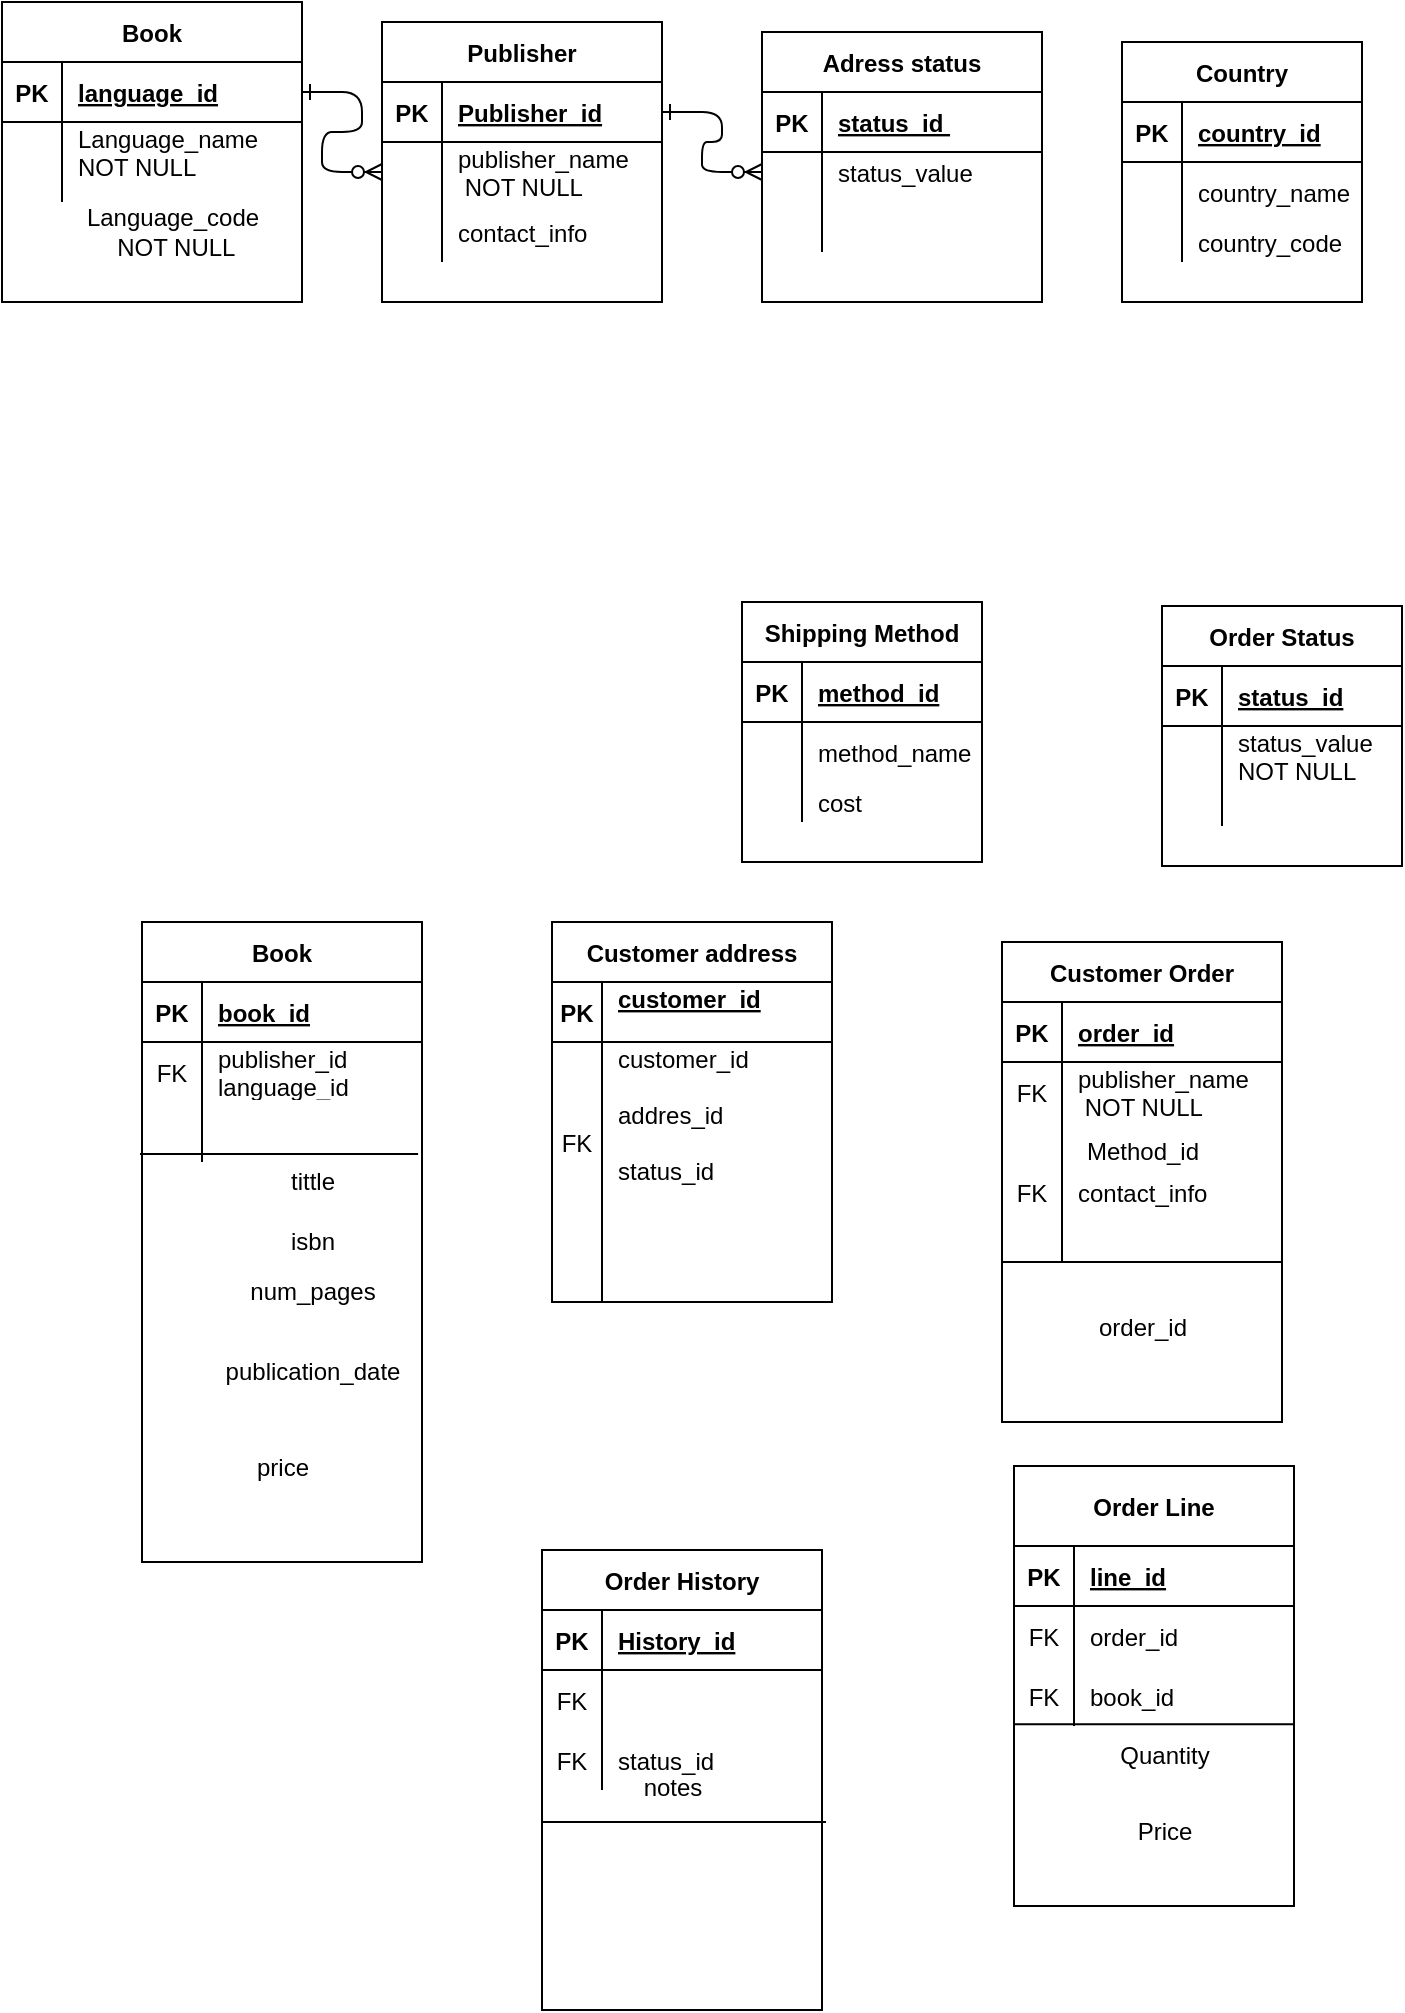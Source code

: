 <mxfile version="26.2.10">
  <diagram id="R2lEEEUBdFMjLlhIrx00" name="Page-1">
    <mxGraphModel dx="874" dy="507" grid="1" gridSize="10" guides="1" tooltips="1" connect="1" arrows="1" fold="1" page="1" pageScale="1" pageWidth="850" pageHeight="1100" math="0" shadow="0" extFonts="Permanent Marker^https://fonts.googleapis.com/css?family=Permanent+Marker">
      <root>
        <mxCell id="0" />
        <mxCell id="1" parent="0" />
        <mxCell id="C-vyLk0tnHw3VtMMgP7b-1" value="" style="edgeStyle=entityRelationEdgeStyle;endArrow=ERzeroToMany;startArrow=ERone;endFill=1;startFill=0;" parent="1" source="C-vyLk0tnHw3VtMMgP7b-24" target="C-vyLk0tnHw3VtMMgP7b-6" edge="1">
          <mxGeometry width="100" height="100" relative="1" as="geometry">
            <mxPoint x="340" y="720" as="sourcePoint" />
            <mxPoint x="440" y="620" as="targetPoint" />
          </mxGeometry>
        </mxCell>
        <mxCell id="C-vyLk0tnHw3VtMMgP7b-12" value="" style="edgeStyle=entityRelationEdgeStyle;endArrow=ERzeroToMany;startArrow=ERone;endFill=1;startFill=0;" parent="1" source="C-vyLk0tnHw3VtMMgP7b-3" target="C-vyLk0tnHw3VtMMgP7b-17" edge="1">
          <mxGeometry width="100" height="100" relative="1" as="geometry">
            <mxPoint x="400" y="180" as="sourcePoint" />
            <mxPoint x="460" y="205" as="targetPoint" />
          </mxGeometry>
        </mxCell>
        <mxCell id="C-vyLk0tnHw3VtMMgP7b-2" value="Publisher" style="shape=table;startSize=30;container=1;collapsible=1;childLayout=tableLayout;fixedRows=1;rowLines=0;fontStyle=1;align=center;resizeLast=1;" parent="1" vertex="1">
          <mxGeometry x="200" y="20" width="140" height="140" as="geometry" />
        </mxCell>
        <mxCell id="C-vyLk0tnHw3VtMMgP7b-3" value="" style="shape=partialRectangle;collapsible=0;dropTarget=0;pointerEvents=0;fillColor=none;points=[[0,0.5],[1,0.5]];portConstraint=eastwest;top=0;left=0;right=0;bottom=1;" parent="C-vyLk0tnHw3VtMMgP7b-2" vertex="1">
          <mxGeometry y="30" width="140" height="30" as="geometry" />
        </mxCell>
        <mxCell id="C-vyLk0tnHw3VtMMgP7b-4" value="PK" style="shape=partialRectangle;overflow=hidden;connectable=0;fillColor=none;top=0;left=0;bottom=0;right=0;fontStyle=1;" parent="C-vyLk0tnHw3VtMMgP7b-3" vertex="1">
          <mxGeometry width="30" height="30" as="geometry">
            <mxRectangle width="30" height="30" as="alternateBounds" />
          </mxGeometry>
        </mxCell>
        <mxCell id="C-vyLk0tnHw3VtMMgP7b-5" value="Publisher_id" style="shape=partialRectangle;overflow=hidden;connectable=0;fillColor=none;top=0;left=0;bottom=0;right=0;align=left;spacingLeft=6;fontStyle=5;" parent="C-vyLk0tnHw3VtMMgP7b-3" vertex="1">
          <mxGeometry x="30" width="110" height="30" as="geometry">
            <mxRectangle width="110" height="30" as="alternateBounds" />
          </mxGeometry>
        </mxCell>
        <mxCell id="C-vyLk0tnHw3VtMMgP7b-6" value="" style="shape=partialRectangle;collapsible=0;dropTarget=0;pointerEvents=0;fillColor=none;points=[[0,0.5],[1,0.5]];portConstraint=eastwest;top=0;left=0;right=0;bottom=0;" parent="C-vyLk0tnHw3VtMMgP7b-2" vertex="1">
          <mxGeometry y="60" width="140" height="30" as="geometry" />
        </mxCell>
        <mxCell id="C-vyLk0tnHw3VtMMgP7b-7" value="" style="shape=partialRectangle;overflow=hidden;connectable=0;fillColor=none;top=0;left=0;bottom=0;right=0;" parent="C-vyLk0tnHw3VtMMgP7b-6" vertex="1">
          <mxGeometry width="30" height="30" as="geometry">
            <mxRectangle width="30" height="30" as="alternateBounds" />
          </mxGeometry>
        </mxCell>
        <mxCell id="C-vyLk0tnHw3VtMMgP7b-8" value="publisher_name&#xa; NOT NULL" style="shape=partialRectangle;overflow=hidden;connectable=0;fillColor=none;top=0;left=0;bottom=0;right=0;align=left;spacingLeft=6;" parent="C-vyLk0tnHw3VtMMgP7b-6" vertex="1">
          <mxGeometry x="30" width="110" height="30" as="geometry">
            <mxRectangle width="110" height="30" as="alternateBounds" />
          </mxGeometry>
        </mxCell>
        <mxCell id="C-vyLk0tnHw3VtMMgP7b-9" value="" style="shape=partialRectangle;collapsible=0;dropTarget=0;pointerEvents=0;fillColor=none;points=[[0,0.5],[1,0.5]];portConstraint=eastwest;top=0;left=0;right=0;bottom=0;" parent="C-vyLk0tnHw3VtMMgP7b-2" vertex="1">
          <mxGeometry y="90" width="140" height="30" as="geometry" />
        </mxCell>
        <mxCell id="C-vyLk0tnHw3VtMMgP7b-10" value="" style="shape=partialRectangle;overflow=hidden;connectable=0;fillColor=none;top=0;left=0;bottom=0;right=0;" parent="C-vyLk0tnHw3VtMMgP7b-9" vertex="1">
          <mxGeometry width="30" height="30" as="geometry">
            <mxRectangle width="30" height="30" as="alternateBounds" />
          </mxGeometry>
        </mxCell>
        <mxCell id="C-vyLk0tnHw3VtMMgP7b-11" value="contact_info" style="shape=partialRectangle;overflow=hidden;connectable=0;fillColor=none;top=0;left=0;bottom=0;right=0;align=left;spacingLeft=6;" parent="C-vyLk0tnHw3VtMMgP7b-9" vertex="1">
          <mxGeometry x="30" width="110" height="30" as="geometry">
            <mxRectangle width="110" height="30" as="alternateBounds" />
          </mxGeometry>
        </mxCell>
        <mxCell id="C-vyLk0tnHw3VtMMgP7b-13" value="Adress status" style="shape=table;startSize=30;container=1;collapsible=1;childLayout=tableLayout;fixedRows=1;rowLines=0;fontStyle=1;align=center;resizeLast=1;" parent="1" vertex="1">
          <mxGeometry x="390" y="25" width="140" height="135" as="geometry" />
        </mxCell>
        <mxCell id="C-vyLk0tnHw3VtMMgP7b-14" value="" style="shape=partialRectangle;collapsible=0;dropTarget=0;pointerEvents=0;fillColor=none;points=[[0,0.5],[1,0.5]];portConstraint=eastwest;top=0;left=0;right=0;bottom=1;" parent="C-vyLk0tnHw3VtMMgP7b-13" vertex="1">
          <mxGeometry y="30" width="140" height="30" as="geometry" />
        </mxCell>
        <mxCell id="C-vyLk0tnHw3VtMMgP7b-15" value="PK" style="shape=partialRectangle;overflow=hidden;connectable=0;fillColor=none;top=0;left=0;bottom=0;right=0;fontStyle=1;" parent="C-vyLk0tnHw3VtMMgP7b-14" vertex="1">
          <mxGeometry width="30" height="30" as="geometry">
            <mxRectangle width="30" height="30" as="alternateBounds" />
          </mxGeometry>
        </mxCell>
        <mxCell id="C-vyLk0tnHw3VtMMgP7b-16" value="status_id " style="shape=partialRectangle;overflow=hidden;connectable=0;fillColor=none;top=0;left=0;bottom=0;right=0;align=left;spacingLeft=6;fontStyle=5;" parent="C-vyLk0tnHw3VtMMgP7b-14" vertex="1">
          <mxGeometry x="30" width="110" height="30" as="geometry">
            <mxRectangle width="110" height="30" as="alternateBounds" />
          </mxGeometry>
        </mxCell>
        <mxCell id="C-vyLk0tnHw3VtMMgP7b-17" value="" style="shape=partialRectangle;collapsible=0;dropTarget=0;pointerEvents=0;fillColor=none;points=[[0,0.5],[1,0.5]];portConstraint=eastwest;top=0;left=0;right=0;bottom=0;" parent="C-vyLk0tnHw3VtMMgP7b-13" vertex="1">
          <mxGeometry y="60" width="140" height="20" as="geometry" />
        </mxCell>
        <mxCell id="C-vyLk0tnHw3VtMMgP7b-18" value="" style="shape=partialRectangle;overflow=hidden;connectable=0;fillColor=none;top=0;left=0;bottom=0;right=0;" parent="C-vyLk0tnHw3VtMMgP7b-17" vertex="1">
          <mxGeometry width="30" height="20" as="geometry">
            <mxRectangle width="30" height="20" as="alternateBounds" />
          </mxGeometry>
        </mxCell>
        <mxCell id="C-vyLk0tnHw3VtMMgP7b-19" value="status_value" style="shape=partialRectangle;overflow=hidden;connectable=0;fillColor=none;top=0;left=0;bottom=0;right=0;align=left;spacingLeft=6;" parent="C-vyLk0tnHw3VtMMgP7b-17" vertex="1">
          <mxGeometry x="30" width="110" height="20" as="geometry">
            <mxRectangle width="110" height="20" as="alternateBounds" />
          </mxGeometry>
        </mxCell>
        <mxCell id="C-vyLk0tnHw3VtMMgP7b-20" value="" style="shape=partialRectangle;collapsible=0;dropTarget=0;pointerEvents=0;fillColor=none;points=[[0,0.5],[1,0.5]];portConstraint=eastwest;top=0;left=0;right=0;bottom=0;" parent="C-vyLk0tnHw3VtMMgP7b-13" vertex="1">
          <mxGeometry y="80" width="140" height="30" as="geometry" />
        </mxCell>
        <mxCell id="C-vyLk0tnHw3VtMMgP7b-21" value="" style="shape=partialRectangle;overflow=hidden;connectable=0;fillColor=none;top=0;left=0;bottom=0;right=0;" parent="C-vyLk0tnHw3VtMMgP7b-20" vertex="1">
          <mxGeometry width="30" height="30" as="geometry">
            <mxRectangle width="30" height="30" as="alternateBounds" />
          </mxGeometry>
        </mxCell>
        <mxCell id="C-vyLk0tnHw3VtMMgP7b-22" value="" style="shape=partialRectangle;overflow=hidden;connectable=0;fillColor=none;top=0;left=0;bottom=0;right=0;align=left;spacingLeft=6;" parent="C-vyLk0tnHw3VtMMgP7b-20" vertex="1">
          <mxGeometry x="30" width="110" height="30" as="geometry">
            <mxRectangle width="110" height="30" as="alternateBounds" />
          </mxGeometry>
        </mxCell>
        <mxCell id="UZFf_94aw9fgbtnMNv5X-19" style="edgeStyle=orthogonalEdgeStyle;rounded=0;orthogonalLoop=1;jettySize=auto;html=1;exitX=1;exitY=0.5;exitDx=0;exitDy=0;" parent="C-vyLk0tnHw3VtMMgP7b-13" source="C-vyLk0tnHw3VtMMgP7b-17" target="C-vyLk0tnHw3VtMMgP7b-17" edge="1">
          <mxGeometry relative="1" as="geometry" />
        </mxCell>
        <mxCell id="C-vyLk0tnHw3VtMMgP7b-23" value="Book" style="shape=table;startSize=30;container=1;collapsible=1;childLayout=tableLayout;fixedRows=1;rowLines=0;fontStyle=1;align=center;resizeLast=1;" parent="1" vertex="1">
          <mxGeometry x="10" y="10" width="150" height="150" as="geometry" />
        </mxCell>
        <mxCell id="C-vyLk0tnHw3VtMMgP7b-24" value="" style="shape=partialRectangle;collapsible=0;dropTarget=0;pointerEvents=0;fillColor=none;points=[[0,0.5],[1,0.5]];portConstraint=eastwest;top=0;left=0;right=0;bottom=1;" parent="C-vyLk0tnHw3VtMMgP7b-23" vertex="1">
          <mxGeometry y="30" width="150" height="30" as="geometry" />
        </mxCell>
        <mxCell id="C-vyLk0tnHw3VtMMgP7b-25" value="PK" style="shape=partialRectangle;overflow=hidden;connectable=0;fillColor=none;top=0;left=0;bottom=0;right=0;fontStyle=1;" parent="C-vyLk0tnHw3VtMMgP7b-24" vertex="1">
          <mxGeometry width="30" height="30" as="geometry">
            <mxRectangle width="30" height="30" as="alternateBounds" />
          </mxGeometry>
        </mxCell>
        <mxCell id="C-vyLk0tnHw3VtMMgP7b-26" value="language_id" style="shape=partialRectangle;overflow=hidden;connectable=0;fillColor=none;top=0;left=0;bottom=0;right=0;align=left;spacingLeft=6;fontStyle=5;" parent="C-vyLk0tnHw3VtMMgP7b-24" vertex="1">
          <mxGeometry x="30" width="120" height="30" as="geometry">
            <mxRectangle width="120" height="30" as="alternateBounds" />
          </mxGeometry>
        </mxCell>
        <mxCell id="C-vyLk0tnHw3VtMMgP7b-27" value="" style="shape=partialRectangle;collapsible=0;dropTarget=0;pointerEvents=0;fillColor=none;points=[[0,0.5],[1,0.5]];portConstraint=eastwest;top=0;left=0;right=0;bottom=0;" parent="C-vyLk0tnHw3VtMMgP7b-23" vertex="1">
          <mxGeometry y="60" width="150" height="40" as="geometry" />
        </mxCell>
        <mxCell id="C-vyLk0tnHw3VtMMgP7b-28" value="" style="shape=partialRectangle;overflow=hidden;connectable=0;fillColor=none;top=0;left=0;bottom=0;right=0;" parent="C-vyLk0tnHw3VtMMgP7b-27" vertex="1">
          <mxGeometry width="30" height="40" as="geometry">
            <mxRectangle width="30" height="40" as="alternateBounds" />
          </mxGeometry>
        </mxCell>
        <mxCell id="C-vyLk0tnHw3VtMMgP7b-29" value="Language_name &#xa;NOT NULL&#xa;" style="shape=partialRectangle;overflow=hidden;connectable=0;fillColor=none;top=0;left=0;bottom=0;right=0;align=left;spacingLeft=6;" parent="C-vyLk0tnHw3VtMMgP7b-27" vertex="1">
          <mxGeometry x="30" width="120" height="40" as="geometry">
            <mxRectangle width="120" height="40" as="alternateBounds" />
          </mxGeometry>
        </mxCell>
        <mxCell id="UZFf_94aw9fgbtnMNv5X-1" value="Language_code&lt;div&gt;&amp;nbsp;NOT NULL&lt;/div&gt;" style="text;html=1;align=center;verticalAlign=middle;resizable=0;points=[];autosize=1;strokeColor=none;fillColor=none;" parent="1" vertex="1">
          <mxGeometry x="40" y="105" width="110" height="40" as="geometry" />
        </mxCell>
        <mxCell id="UZFf_94aw9fgbtnMNv5X-3" value="Country" style="shape=table;startSize=30;container=1;collapsible=1;childLayout=tableLayout;fixedRows=1;rowLines=0;fontStyle=1;align=center;resizeLast=1;" parent="1" vertex="1">
          <mxGeometry x="570" y="30" width="120" height="130" as="geometry" />
        </mxCell>
        <mxCell id="UZFf_94aw9fgbtnMNv5X-4" value="" style="shape=partialRectangle;collapsible=0;dropTarget=0;pointerEvents=0;fillColor=none;points=[[0,0.5],[1,0.5]];portConstraint=eastwest;top=0;left=0;right=0;bottom=1;" parent="UZFf_94aw9fgbtnMNv5X-3" vertex="1">
          <mxGeometry y="30" width="120" height="30" as="geometry" />
        </mxCell>
        <mxCell id="UZFf_94aw9fgbtnMNv5X-5" value="PK" style="shape=partialRectangle;overflow=hidden;connectable=0;fillColor=none;top=0;left=0;bottom=0;right=0;fontStyle=1;" parent="UZFf_94aw9fgbtnMNv5X-4" vertex="1">
          <mxGeometry width="30" height="30" as="geometry">
            <mxRectangle width="30" height="30" as="alternateBounds" />
          </mxGeometry>
        </mxCell>
        <mxCell id="UZFf_94aw9fgbtnMNv5X-6" value="country_id" style="shape=partialRectangle;overflow=hidden;connectable=0;fillColor=none;top=0;left=0;bottom=0;right=0;align=left;spacingLeft=6;fontStyle=5;" parent="UZFf_94aw9fgbtnMNv5X-4" vertex="1">
          <mxGeometry x="30" width="90" height="30" as="geometry">
            <mxRectangle width="90" height="30" as="alternateBounds" />
          </mxGeometry>
        </mxCell>
        <mxCell id="UZFf_94aw9fgbtnMNv5X-7" value="" style="shape=partialRectangle;collapsible=0;dropTarget=0;pointerEvents=0;fillColor=none;points=[[0,0.5],[1,0.5]];portConstraint=eastwest;top=0;left=0;right=0;bottom=0;" parent="UZFf_94aw9fgbtnMNv5X-3" vertex="1">
          <mxGeometry y="60" width="120" height="30" as="geometry" />
        </mxCell>
        <mxCell id="UZFf_94aw9fgbtnMNv5X-8" value="" style="shape=partialRectangle;overflow=hidden;connectable=0;fillColor=none;top=0;left=0;bottom=0;right=0;" parent="UZFf_94aw9fgbtnMNv5X-7" vertex="1">
          <mxGeometry width="30" height="30" as="geometry">
            <mxRectangle width="30" height="30" as="alternateBounds" />
          </mxGeometry>
        </mxCell>
        <mxCell id="UZFf_94aw9fgbtnMNv5X-9" value="country_name" style="shape=partialRectangle;overflow=hidden;connectable=0;fillColor=none;top=0;left=0;bottom=0;right=0;align=left;spacingLeft=6;" parent="UZFf_94aw9fgbtnMNv5X-7" vertex="1">
          <mxGeometry x="30" width="90" height="30" as="geometry">
            <mxRectangle width="90" height="30" as="alternateBounds" />
          </mxGeometry>
        </mxCell>
        <mxCell id="UZFf_94aw9fgbtnMNv5X-10" value="" style="shape=partialRectangle;collapsible=0;dropTarget=0;pointerEvents=0;fillColor=none;points=[[0,0.5],[1,0.5]];portConstraint=eastwest;top=0;left=0;right=0;bottom=0;" parent="UZFf_94aw9fgbtnMNv5X-3" vertex="1">
          <mxGeometry y="90" width="120" height="20" as="geometry" />
        </mxCell>
        <mxCell id="UZFf_94aw9fgbtnMNv5X-11" value="" style="shape=partialRectangle;overflow=hidden;connectable=0;fillColor=none;top=0;left=0;bottom=0;right=0;" parent="UZFf_94aw9fgbtnMNv5X-10" vertex="1">
          <mxGeometry width="30" height="20" as="geometry">
            <mxRectangle width="30" height="20" as="alternateBounds" />
          </mxGeometry>
        </mxCell>
        <mxCell id="UZFf_94aw9fgbtnMNv5X-12" value="country_code" style="shape=partialRectangle;overflow=hidden;connectable=0;fillColor=none;top=0;left=0;bottom=0;right=0;align=left;spacingLeft=6;" parent="UZFf_94aw9fgbtnMNv5X-10" vertex="1">
          <mxGeometry x="30" width="90" height="20" as="geometry">
            <mxRectangle width="90" height="20" as="alternateBounds" />
          </mxGeometry>
        </mxCell>
        <mxCell id="UZFf_94aw9fgbtnMNv5X-22" value="Order Status" style="shape=table;startSize=30;container=1;collapsible=1;childLayout=tableLayout;fixedRows=1;rowLines=0;fontStyle=1;align=center;resizeLast=1;" parent="1" vertex="1">
          <mxGeometry x="590" y="312" width="120" height="130" as="geometry" />
        </mxCell>
        <mxCell id="UZFf_94aw9fgbtnMNv5X-23" value="" style="shape=partialRectangle;collapsible=0;dropTarget=0;pointerEvents=0;fillColor=none;points=[[0,0.5],[1,0.5]];portConstraint=eastwest;top=0;left=0;right=0;bottom=1;" parent="UZFf_94aw9fgbtnMNv5X-22" vertex="1">
          <mxGeometry y="30" width="120" height="30" as="geometry" />
        </mxCell>
        <mxCell id="UZFf_94aw9fgbtnMNv5X-24" value="PK" style="shape=partialRectangle;overflow=hidden;connectable=0;fillColor=none;top=0;left=0;bottom=0;right=0;fontStyle=1;" parent="UZFf_94aw9fgbtnMNv5X-23" vertex="1">
          <mxGeometry width="30" height="30" as="geometry">
            <mxRectangle width="30" height="30" as="alternateBounds" />
          </mxGeometry>
        </mxCell>
        <mxCell id="UZFf_94aw9fgbtnMNv5X-25" value="status_id" style="shape=partialRectangle;overflow=hidden;connectable=0;fillColor=none;top=0;left=0;bottom=0;right=0;align=left;spacingLeft=6;fontStyle=5;" parent="UZFf_94aw9fgbtnMNv5X-23" vertex="1">
          <mxGeometry x="30" width="90" height="30" as="geometry">
            <mxRectangle width="90" height="30" as="alternateBounds" />
          </mxGeometry>
        </mxCell>
        <mxCell id="UZFf_94aw9fgbtnMNv5X-26" value="" style="shape=partialRectangle;collapsible=0;dropTarget=0;pointerEvents=0;fillColor=none;points=[[0,0.5],[1,0.5]];portConstraint=eastwest;top=0;left=0;right=0;bottom=0;" parent="UZFf_94aw9fgbtnMNv5X-22" vertex="1">
          <mxGeometry y="60" width="120" height="30" as="geometry" />
        </mxCell>
        <mxCell id="UZFf_94aw9fgbtnMNv5X-27" value="" style="shape=partialRectangle;overflow=hidden;connectable=0;fillColor=none;top=0;left=0;bottom=0;right=0;" parent="UZFf_94aw9fgbtnMNv5X-26" vertex="1">
          <mxGeometry width="30" height="30" as="geometry">
            <mxRectangle width="30" height="30" as="alternateBounds" />
          </mxGeometry>
        </mxCell>
        <mxCell id="UZFf_94aw9fgbtnMNv5X-28" value="status_value&#xa;NOT NULL" style="shape=partialRectangle;overflow=hidden;connectable=0;fillColor=none;top=0;left=0;bottom=0;right=0;align=left;spacingLeft=6;" parent="UZFf_94aw9fgbtnMNv5X-26" vertex="1">
          <mxGeometry x="30" width="90" height="30" as="geometry">
            <mxRectangle width="90" height="30" as="alternateBounds" />
          </mxGeometry>
        </mxCell>
        <mxCell id="UZFf_94aw9fgbtnMNv5X-29" value="" style="shape=partialRectangle;collapsible=0;dropTarget=0;pointerEvents=0;fillColor=none;points=[[0,0.5],[1,0.5]];portConstraint=eastwest;top=0;left=0;right=0;bottom=0;" parent="UZFf_94aw9fgbtnMNv5X-22" vertex="1">
          <mxGeometry y="90" width="120" height="20" as="geometry" />
        </mxCell>
        <mxCell id="UZFf_94aw9fgbtnMNv5X-30" value="" style="shape=partialRectangle;overflow=hidden;connectable=0;fillColor=none;top=0;left=0;bottom=0;right=0;" parent="UZFf_94aw9fgbtnMNv5X-29" vertex="1">
          <mxGeometry width="30" height="20" as="geometry">
            <mxRectangle width="30" height="20" as="alternateBounds" />
          </mxGeometry>
        </mxCell>
        <mxCell id="UZFf_94aw9fgbtnMNv5X-31" value="" style="shape=partialRectangle;overflow=hidden;connectable=0;fillColor=none;top=0;left=0;bottom=0;right=0;align=left;spacingLeft=6;" parent="UZFf_94aw9fgbtnMNv5X-29" vertex="1">
          <mxGeometry x="30" width="90" height="20" as="geometry">
            <mxRectangle width="90" height="20" as="alternateBounds" />
          </mxGeometry>
        </mxCell>
        <mxCell id="UZFf_94aw9fgbtnMNv5X-32" value="Shipping Method" style="shape=table;startSize=30;container=1;collapsible=1;childLayout=tableLayout;fixedRows=1;rowLines=0;fontStyle=1;align=center;resizeLast=1;" parent="1" vertex="1">
          <mxGeometry x="380" y="310" width="120" height="130" as="geometry" />
        </mxCell>
        <mxCell id="UZFf_94aw9fgbtnMNv5X-33" value="" style="shape=partialRectangle;collapsible=0;dropTarget=0;pointerEvents=0;fillColor=none;points=[[0,0.5],[1,0.5]];portConstraint=eastwest;top=0;left=0;right=0;bottom=1;" parent="UZFf_94aw9fgbtnMNv5X-32" vertex="1">
          <mxGeometry y="30" width="120" height="30" as="geometry" />
        </mxCell>
        <mxCell id="UZFf_94aw9fgbtnMNv5X-34" value="PK" style="shape=partialRectangle;overflow=hidden;connectable=0;fillColor=none;top=0;left=0;bottom=0;right=0;fontStyle=1;" parent="UZFf_94aw9fgbtnMNv5X-33" vertex="1">
          <mxGeometry width="30" height="30" as="geometry">
            <mxRectangle width="30" height="30" as="alternateBounds" />
          </mxGeometry>
        </mxCell>
        <mxCell id="UZFf_94aw9fgbtnMNv5X-35" value="method_id" style="shape=partialRectangle;overflow=hidden;connectable=0;fillColor=none;top=0;left=0;bottom=0;right=0;align=left;spacingLeft=6;fontStyle=5;" parent="UZFf_94aw9fgbtnMNv5X-33" vertex="1">
          <mxGeometry x="30" width="90" height="30" as="geometry">
            <mxRectangle width="90" height="30" as="alternateBounds" />
          </mxGeometry>
        </mxCell>
        <mxCell id="UZFf_94aw9fgbtnMNv5X-36" value="" style="shape=partialRectangle;collapsible=0;dropTarget=0;pointerEvents=0;fillColor=none;points=[[0,0.5],[1,0.5]];portConstraint=eastwest;top=0;left=0;right=0;bottom=0;" parent="UZFf_94aw9fgbtnMNv5X-32" vertex="1">
          <mxGeometry y="60" width="120" height="30" as="geometry" />
        </mxCell>
        <mxCell id="UZFf_94aw9fgbtnMNv5X-37" value="" style="shape=partialRectangle;overflow=hidden;connectable=0;fillColor=none;top=0;left=0;bottom=0;right=0;" parent="UZFf_94aw9fgbtnMNv5X-36" vertex="1">
          <mxGeometry width="30" height="30" as="geometry">
            <mxRectangle width="30" height="30" as="alternateBounds" />
          </mxGeometry>
        </mxCell>
        <mxCell id="UZFf_94aw9fgbtnMNv5X-38" value="method_name" style="shape=partialRectangle;overflow=hidden;connectable=0;fillColor=none;top=0;left=0;bottom=0;right=0;align=left;spacingLeft=6;" parent="UZFf_94aw9fgbtnMNv5X-36" vertex="1">
          <mxGeometry x="30" width="90" height="30" as="geometry">
            <mxRectangle width="90" height="30" as="alternateBounds" />
          </mxGeometry>
        </mxCell>
        <mxCell id="UZFf_94aw9fgbtnMNv5X-39" value="" style="shape=partialRectangle;collapsible=0;dropTarget=0;pointerEvents=0;fillColor=none;points=[[0,0.5],[1,0.5]];portConstraint=eastwest;top=0;left=0;right=0;bottom=0;" parent="UZFf_94aw9fgbtnMNv5X-32" vertex="1">
          <mxGeometry y="90" width="120" height="20" as="geometry" />
        </mxCell>
        <mxCell id="UZFf_94aw9fgbtnMNv5X-40" value="" style="shape=partialRectangle;overflow=hidden;connectable=0;fillColor=none;top=0;left=0;bottom=0;right=0;" parent="UZFf_94aw9fgbtnMNv5X-39" vertex="1">
          <mxGeometry width="30" height="20" as="geometry">
            <mxRectangle width="30" height="20" as="alternateBounds" />
          </mxGeometry>
        </mxCell>
        <mxCell id="UZFf_94aw9fgbtnMNv5X-41" value="cost" style="shape=partialRectangle;overflow=hidden;connectable=0;fillColor=none;top=0;left=0;bottom=0;right=0;align=left;spacingLeft=6;" parent="UZFf_94aw9fgbtnMNv5X-39" vertex="1">
          <mxGeometry x="30" width="90" height="20" as="geometry">
            <mxRectangle width="90" height="20" as="alternateBounds" />
          </mxGeometry>
        </mxCell>
        <mxCell id="UZFf_94aw9fgbtnMNv5X-60" value="Customer address" style="shape=table;startSize=30;container=1;collapsible=1;childLayout=tableLayout;fixedRows=1;rowLines=0;fontStyle=1;align=center;resizeLast=1;" parent="1" vertex="1">
          <mxGeometry x="285" y="470" width="140" height="190" as="geometry" />
        </mxCell>
        <mxCell id="UZFf_94aw9fgbtnMNv5X-61" value="" style="shape=partialRectangle;collapsible=0;dropTarget=0;pointerEvents=0;fillColor=none;points=[[0,0.5],[1,0.5]];portConstraint=eastwest;top=0;left=0;right=0;bottom=1;" parent="UZFf_94aw9fgbtnMNv5X-60" vertex="1">
          <mxGeometry y="30" width="140" height="30" as="geometry" />
        </mxCell>
        <mxCell id="UZFf_94aw9fgbtnMNv5X-62" value="PK" style="shape=partialRectangle;overflow=hidden;connectable=0;fillColor=none;top=0;left=0;bottom=0;right=0;fontStyle=1;" parent="UZFf_94aw9fgbtnMNv5X-61" vertex="1">
          <mxGeometry width="25" height="30" as="geometry">
            <mxRectangle width="25" height="30" as="alternateBounds" />
          </mxGeometry>
        </mxCell>
        <mxCell id="UZFf_94aw9fgbtnMNv5X-63" value="customer_id&#xa;" style="shape=partialRectangle;overflow=hidden;connectable=0;fillColor=none;top=0;left=0;bottom=0;right=0;align=left;spacingLeft=6;fontStyle=5;" parent="UZFf_94aw9fgbtnMNv5X-61" vertex="1">
          <mxGeometry x="25" width="115" height="30" as="geometry">
            <mxRectangle width="115" height="30" as="alternateBounds" />
          </mxGeometry>
        </mxCell>
        <mxCell id="UZFf_94aw9fgbtnMNv5X-64" value="" style="shape=partialRectangle;collapsible=0;dropTarget=0;pointerEvents=0;fillColor=none;points=[[0,0.5],[1,0.5]];portConstraint=eastwest;top=0;left=0;right=0;bottom=0;" parent="UZFf_94aw9fgbtnMNv5X-60" vertex="1">
          <mxGeometry y="60" width="140" height="100" as="geometry" />
        </mxCell>
        <mxCell id="UZFf_94aw9fgbtnMNv5X-65" value="FK" style="shape=partialRectangle;overflow=hidden;connectable=0;fillColor=none;top=0;left=0;bottom=0;right=0;" parent="UZFf_94aw9fgbtnMNv5X-64" vertex="1">
          <mxGeometry width="25" height="100" as="geometry">
            <mxRectangle width="25" height="100" as="alternateBounds" />
          </mxGeometry>
        </mxCell>
        <mxCell id="UZFf_94aw9fgbtnMNv5X-66" value="customer_id&#xa;&#xa;addres_id&#xa;&#xa;status_id&#xa;&#xa;" style="shape=partialRectangle;overflow=hidden;connectable=0;fillColor=none;top=0;left=0;bottom=0;right=0;align=left;spacingLeft=6;" parent="UZFf_94aw9fgbtnMNv5X-64" vertex="1">
          <mxGeometry x="25" width="115" height="100" as="geometry">
            <mxRectangle width="115" height="100" as="alternateBounds" />
          </mxGeometry>
        </mxCell>
        <mxCell id="UZFf_94aw9fgbtnMNv5X-67" value="" style="shape=partialRectangle;collapsible=0;dropTarget=0;pointerEvents=0;fillColor=none;points=[[0,0.5],[1,0.5]];portConstraint=eastwest;top=0;left=0;right=0;bottom=0;" parent="UZFf_94aw9fgbtnMNv5X-60" vertex="1">
          <mxGeometry y="160" width="140" height="30" as="geometry" />
        </mxCell>
        <mxCell id="UZFf_94aw9fgbtnMNv5X-68" value="" style="shape=partialRectangle;overflow=hidden;connectable=0;fillColor=none;top=0;left=0;bottom=0;right=0;" parent="UZFf_94aw9fgbtnMNv5X-67" vertex="1">
          <mxGeometry width="25" height="30" as="geometry">
            <mxRectangle width="25" height="30" as="alternateBounds" />
          </mxGeometry>
        </mxCell>
        <mxCell id="UZFf_94aw9fgbtnMNv5X-69" value="" style="shape=partialRectangle;overflow=hidden;connectable=0;fillColor=none;top=0;left=0;bottom=0;right=0;align=left;spacingLeft=6;" parent="UZFf_94aw9fgbtnMNv5X-67" vertex="1">
          <mxGeometry x="25" width="115" height="30" as="geometry">
            <mxRectangle width="115" height="30" as="alternateBounds" />
          </mxGeometry>
        </mxCell>
        <mxCell id="JAz1A-tE0rexRqTG1sj_-6" value="" style="endArrow=none;html=1;rounded=0;exitX=0;exitY=1;exitDx=0;exitDy=0;exitPerimeter=0;" edge="1" parent="UZFf_94aw9fgbtnMNv5X-60" source="UZFf_94aw9fgbtnMNv5X-67">
          <mxGeometry width="50" height="50" relative="1" as="geometry">
            <mxPoint x="90" y="200" as="sourcePoint" />
            <mxPoint x="135" y="190" as="targetPoint" />
          </mxGeometry>
        </mxCell>
        <mxCell id="UZFf_94aw9fgbtnMNv5X-70" value="Customer Order" style="shape=table;startSize=30;container=1;collapsible=1;childLayout=tableLayout;fixedRows=1;rowLines=0;fontStyle=1;align=center;resizeLast=1;" parent="1" vertex="1">
          <mxGeometry x="510" y="480" width="140" height="240" as="geometry" />
        </mxCell>
        <mxCell id="UZFf_94aw9fgbtnMNv5X-71" value="" style="shape=partialRectangle;collapsible=0;dropTarget=0;pointerEvents=0;fillColor=none;points=[[0,0.5],[1,0.5]];portConstraint=eastwest;top=0;left=0;right=0;bottom=1;" parent="UZFf_94aw9fgbtnMNv5X-70" vertex="1">
          <mxGeometry y="30" width="140" height="30" as="geometry" />
        </mxCell>
        <mxCell id="UZFf_94aw9fgbtnMNv5X-72" value="PK" style="shape=partialRectangle;overflow=hidden;connectable=0;fillColor=none;top=0;left=0;bottom=0;right=0;fontStyle=1;" parent="UZFf_94aw9fgbtnMNv5X-71" vertex="1">
          <mxGeometry width="30" height="30" as="geometry">
            <mxRectangle width="30" height="30" as="alternateBounds" />
          </mxGeometry>
        </mxCell>
        <mxCell id="UZFf_94aw9fgbtnMNv5X-73" value="order_id" style="shape=partialRectangle;overflow=hidden;connectable=0;fillColor=none;top=0;left=0;bottom=0;right=0;align=left;spacingLeft=6;fontStyle=5;" parent="UZFf_94aw9fgbtnMNv5X-71" vertex="1">
          <mxGeometry x="30" width="110" height="30" as="geometry">
            <mxRectangle width="110" height="30" as="alternateBounds" />
          </mxGeometry>
        </mxCell>
        <mxCell id="UZFf_94aw9fgbtnMNv5X-74" value="" style="shape=partialRectangle;collapsible=0;dropTarget=0;pointerEvents=0;fillColor=none;points=[[0,0.5],[1,0.5]];portConstraint=eastwest;top=0;left=0;right=0;bottom=0;" parent="UZFf_94aw9fgbtnMNv5X-70" vertex="1">
          <mxGeometry y="60" width="140" height="30" as="geometry" />
        </mxCell>
        <mxCell id="UZFf_94aw9fgbtnMNv5X-75" value="FK" style="shape=partialRectangle;overflow=hidden;connectable=0;fillColor=none;top=0;left=0;bottom=0;right=0;" parent="UZFf_94aw9fgbtnMNv5X-74" vertex="1">
          <mxGeometry width="30" height="30" as="geometry">
            <mxRectangle width="30" height="30" as="alternateBounds" />
          </mxGeometry>
        </mxCell>
        <mxCell id="UZFf_94aw9fgbtnMNv5X-76" value="publisher_name&#xa; NOT NULL" style="shape=partialRectangle;overflow=hidden;connectable=0;fillColor=none;top=0;left=0;bottom=0;right=0;align=left;spacingLeft=6;" parent="UZFf_94aw9fgbtnMNv5X-74" vertex="1">
          <mxGeometry x="30" width="110" height="30" as="geometry">
            <mxRectangle width="110" height="30" as="alternateBounds" />
          </mxGeometry>
        </mxCell>
        <mxCell id="UZFf_94aw9fgbtnMNv5X-77" value="" style="shape=partialRectangle;collapsible=0;dropTarget=0;pointerEvents=0;fillColor=none;points=[[0,0.5],[1,0.5]];portConstraint=eastwest;top=0;left=0;right=0;bottom=0;" parent="UZFf_94aw9fgbtnMNv5X-70" vertex="1">
          <mxGeometry y="90" width="140" height="70" as="geometry" />
        </mxCell>
        <mxCell id="UZFf_94aw9fgbtnMNv5X-78" value="FK" style="shape=partialRectangle;overflow=hidden;connectable=0;fillColor=none;top=0;left=0;bottom=0;right=0;" parent="UZFf_94aw9fgbtnMNv5X-77" vertex="1">
          <mxGeometry width="30" height="70" as="geometry">
            <mxRectangle width="30" height="70" as="alternateBounds" />
          </mxGeometry>
        </mxCell>
        <mxCell id="UZFf_94aw9fgbtnMNv5X-79" value="contact_info" style="shape=partialRectangle;overflow=hidden;connectable=0;fillColor=none;top=0;left=0;bottom=0;right=0;align=left;spacingLeft=6;" parent="UZFf_94aw9fgbtnMNv5X-77" vertex="1">
          <mxGeometry x="30" width="110" height="70" as="geometry">
            <mxRectangle width="110" height="70" as="alternateBounds" />
          </mxGeometry>
        </mxCell>
        <mxCell id="UZFf_94aw9fgbtnMNv5X-90" value="Order History" style="shape=table;startSize=30;container=1;collapsible=1;childLayout=tableLayout;fixedRows=1;rowLines=0;fontStyle=1;align=center;resizeLast=1;" parent="1" vertex="1">
          <mxGeometry x="280" y="784" width="140" height="230" as="geometry" />
        </mxCell>
        <mxCell id="UZFf_94aw9fgbtnMNv5X-91" value="" style="shape=partialRectangle;collapsible=0;dropTarget=0;pointerEvents=0;fillColor=none;points=[[0,0.5],[1,0.5]];portConstraint=eastwest;top=0;left=0;right=0;bottom=1;" parent="UZFf_94aw9fgbtnMNv5X-90" vertex="1">
          <mxGeometry y="30" width="140" height="30" as="geometry" />
        </mxCell>
        <mxCell id="UZFf_94aw9fgbtnMNv5X-92" value="PK" style="shape=partialRectangle;overflow=hidden;connectable=0;fillColor=none;top=0;left=0;bottom=0;right=0;fontStyle=1;" parent="UZFf_94aw9fgbtnMNv5X-91" vertex="1">
          <mxGeometry width="30" height="30" as="geometry">
            <mxRectangle width="30" height="30" as="alternateBounds" />
          </mxGeometry>
        </mxCell>
        <mxCell id="UZFf_94aw9fgbtnMNv5X-93" value="History_id" style="shape=partialRectangle;overflow=hidden;connectable=0;fillColor=none;top=0;left=0;bottom=0;right=0;align=left;spacingLeft=6;fontStyle=5;" parent="UZFf_94aw9fgbtnMNv5X-91" vertex="1">
          <mxGeometry x="30" width="110" height="30" as="geometry">
            <mxRectangle width="110" height="30" as="alternateBounds" />
          </mxGeometry>
        </mxCell>
        <mxCell id="UZFf_94aw9fgbtnMNv5X-94" value="" style="shape=partialRectangle;collapsible=0;dropTarget=0;pointerEvents=0;fillColor=none;points=[[0,0.5],[1,0.5]];portConstraint=eastwest;top=0;left=0;right=0;bottom=0;" parent="UZFf_94aw9fgbtnMNv5X-90" vertex="1">
          <mxGeometry y="60" width="140" height="30" as="geometry" />
        </mxCell>
        <mxCell id="UZFf_94aw9fgbtnMNv5X-95" value="FK" style="shape=partialRectangle;overflow=hidden;connectable=0;fillColor=none;top=0;left=0;bottom=0;right=0;" parent="UZFf_94aw9fgbtnMNv5X-94" vertex="1">
          <mxGeometry width="30" height="30" as="geometry">
            <mxRectangle width="30" height="30" as="alternateBounds" />
          </mxGeometry>
        </mxCell>
        <mxCell id="UZFf_94aw9fgbtnMNv5X-96" value="" style="shape=partialRectangle;overflow=hidden;connectable=0;fillColor=none;top=0;left=0;bottom=0;right=0;align=left;spacingLeft=6;" parent="UZFf_94aw9fgbtnMNv5X-94" vertex="1">
          <mxGeometry x="30" width="110" height="30" as="geometry">
            <mxRectangle width="110" height="30" as="alternateBounds" />
          </mxGeometry>
        </mxCell>
        <mxCell id="UZFf_94aw9fgbtnMNv5X-97" value="" style="shape=partialRectangle;collapsible=0;dropTarget=0;pointerEvents=0;fillColor=none;points=[[0,0.5],[1,0.5]];portConstraint=eastwest;top=0;left=0;right=0;bottom=0;" parent="UZFf_94aw9fgbtnMNv5X-90" vertex="1">
          <mxGeometry y="90" width="140" height="30" as="geometry" />
        </mxCell>
        <mxCell id="UZFf_94aw9fgbtnMNv5X-98" value="FK" style="shape=partialRectangle;overflow=hidden;connectable=0;fillColor=none;top=0;left=0;bottom=0;right=0;" parent="UZFf_94aw9fgbtnMNv5X-97" vertex="1">
          <mxGeometry width="30" height="30" as="geometry">
            <mxRectangle width="30" height="30" as="alternateBounds" />
          </mxGeometry>
        </mxCell>
        <mxCell id="UZFf_94aw9fgbtnMNv5X-99" value="status_id" style="shape=partialRectangle;overflow=hidden;connectable=0;fillColor=none;top=0;left=0;bottom=0;right=0;align=left;spacingLeft=6;" parent="UZFf_94aw9fgbtnMNv5X-97" vertex="1">
          <mxGeometry x="30" width="110" height="30" as="geometry">
            <mxRectangle width="110" height="30" as="alternateBounds" />
          </mxGeometry>
        </mxCell>
        <mxCell id="UZFf_94aw9fgbtnMNv5X-104" value="" style="endArrow=none;html=1;rounded=0;" parent="UZFf_94aw9fgbtnMNv5X-90" edge="1">
          <mxGeometry width="50" height="50" relative="1" as="geometry">
            <mxPoint x="142" y="136" as="sourcePoint" />
            <mxPoint y="136" as="targetPoint" />
          </mxGeometry>
        </mxCell>
        <mxCell id="UZFf_94aw9fgbtnMNv5X-106" value="notes" style="text;html=1;align=center;verticalAlign=middle;resizable=0;points=[];autosize=1;strokeColor=none;fillColor=none;" parent="1" vertex="1">
          <mxGeometry x="320" y="888" width="50" height="30" as="geometry" />
        </mxCell>
        <mxCell id="UZFf_94aw9fgbtnMNv5X-107" value="Book" style="shape=table;startSize=30;container=1;collapsible=1;childLayout=tableLayout;fixedRows=1;rowLines=0;fontStyle=1;align=center;resizeLast=1;" parent="1" vertex="1">
          <mxGeometry x="80" y="470" width="140" height="320" as="geometry" />
        </mxCell>
        <mxCell id="UZFf_94aw9fgbtnMNv5X-108" value="" style="shape=partialRectangle;collapsible=0;dropTarget=0;pointerEvents=0;fillColor=none;points=[[0,0.5],[1,0.5]];portConstraint=eastwest;top=0;left=0;right=0;bottom=1;" parent="UZFf_94aw9fgbtnMNv5X-107" vertex="1">
          <mxGeometry y="30" width="140" height="30" as="geometry" />
        </mxCell>
        <mxCell id="UZFf_94aw9fgbtnMNv5X-109" value="PK" style="shape=partialRectangle;overflow=hidden;connectable=0;fillColor=none;top=0;left=0;bottom=0;right=0;fontStyle=1;" parent="UZFf_94aw9fgbtnMNv5X-108" vertex="1">
          <mxGeometry width="30" height="30" as="geometry">
            <mxRectangle width="30" height="30" as="alternateBounds" />
          </mxGeometry>
        </mxCell>
        <mxCell id="UZFf_94aw9fgbtnMNv5X-110" value="book_id" style="shape=partialRectangle;overflow=hidden;connectable=0;fillColor=none;top=0;left=0;bottom=0;right=0;align=left;spacingLeft=6;fontStyle=5;" parent="UZFf_94aw9fgbtnMNv5X-108" vertex="1">
          <mxGeometry x="30" width="110" height="30" as="geometry">
            <mxRectangle width="110" height="30" as="alternateBounds" />
          </mxGeometry>
        </mxCell>
        <mxCell id="UZFf_94aw9fgbtnMNv5X-111" value="" style="shape=partialRectangle;collapsible=0;dropTarget=0;pointerEvents=0;fillColor=none;points=[[0,0.5],[1,0.5]];portConstraint=eastwest;top=0;left=0;right=0;bottom=0;" parent="UZFf_94aw9fgbtnMNv5X-107" vertex="1">
          <mxGeometry y="60" width="140" height="30" as="geometry" />
        </mxCell>
        <mxCell id="UZFf_94aw9fgbtnMNv5X-112" value="FK" style="shape=partialRectangle;overflow=hidden;connectable=0;fillColor=none;top=0;left=0;bottom=0;right=0;" parent="UZFf_94aw9fgbtnMNv5X-111" vertex="1">
          <mxGeometry width="30" height="30" as="geometry">
            <mxRectangle width="30" height="30" as="alternateBounds" />
          </mxGeometry>
        </mxCell>
        <mxCell id="UZFf_94aw9fgbtnMNv5X-113" value="publisher_id&#xa;language_id" style="shape=partialRectangle;overflow=hidden;connectable=0;fillColor=none;top=0;left=0;bottom=0;right=0;align=left;spacingLeft=6;" parent="UZFf_94aw9fgbtnMNv5X-111" vertex="1">
          <mxGeometry x="30" width="110" height="30" as="geometry">
            <mxRectangle width="110" height="30" as="alternateBounds" />
          </mxGeometry>
        </mxCell>
        <mxCell id="UZFf_94aw9fgbtnMNv5X-114" value="" style="shape=partialRectangle;collapsible=0;dropTarget=0;pointerEvents=0;fillColor=none;points=[[0,0.5],[1,0.5]];portConstraint=eastwest;top=0;left=0;right=0;bottom=0;" parent="UZFf_94aw9fgbtnMNv5X-107" vertex="1">
          <mxGeometry y="90" width="140" height="30" as="geometry" />
        </mxCell>
        <mxCell id="UZFf_94aw9fgbtnMNv5X-115" value="" style="shape=partialRectangle;overflow=hidden;connectable=0;fillColor=none;top=0;left=0;bottom=0;right=0;" parent="UZFf_94aw9fgbtnMNv5X-114" vertex="1">
          <mxGeometry width="30" height="30" as="geometry">
            <mxRectangle width="30" height="30" as="alternateBounds" />
          </mxGeometry>
        </mxCell>
        <mxCell id="UZFf_94aw9fgbtnMNv5X-116" value="" style="shape=partialRectangle;overflow=hidden;connectable=0;fillColor=none;top=0;left=0;bottom=0;right=0;align=left;spacingLeft=6;" parent="UZFf_94aw9fgbtnMNv5X-114" vertex="1">
          <mxGeometry x="30" width="110" height="30" as="geometry">
            <mxRectangle width="110" height="30" as="alternateBounds" />
          </mxGeometry>
        </mxCell>
        <mxCell id="JAz1A-tE0rexRqTG1sj_-8" value="" style="endArrow=none;html=1;rounded=0;entryX=0.986;entryY=0.867;entryDx=0;entryDy=0;entryPerimeter=0;" edge="1" parent="UZFf_94aw9fgbtnMNv5X-107" target="UZFf_94aw9fgbtnMNv5X-114">
          <mxGeometry width="50" height="50" relative="1" as="geometry">
            <mxPoint x="-1" y="116" as="sourcePoint" />
            <mxPoint x="110" y="115" as="targetPoint" />
          </mxGeometry>
        </mxCell>
        <mxCell id="UZFf_94aw9fgbtnMNv5X-123" value="" style="group" parent="1" vertex="1" connectable="0">
          <mxGeometry x="516" y="742" width="140" height="220" as="geometry" />
        </mxCell>
        <mxCell id="UZFf_94aw9fgbtnMNv5X-124" value="" style="group" parent="UZFf_94aw9fgbtnMNv5X-123" vertex="1" connectable="0">
          <mxGeometry width="140" height="220" as="geometry" />
        </mxCell>
        <mxCell id="UZFf_94aw9fgbtnMNv5X-80" value="Order Line" style="shape=table;startSize=40;container=1;collapsible=1;childLayout=tableLayout;fixedRows=1;rowLines=0;fontStyle=1;align=center;resizeLast=1;" parent="UZFf_94aw9fgbtnMNv5X-124" vertex="1">
          <mxGeometry width="140" height="220" as="geometry" />
        </mxCell>
        <mxCell id="UZFf_94aw9fgbtnMNv5X-81" value="" style="shape=partialRectangle;collapsible=0;dropTarget=0;pointerEvents=0;fillColor=none;points=[[0,0.5],[1,0.5]];portConstraint=eastwest;top=0;left=0;right=0;bottom=1;" parent="UZFf_94aw9fgbtnMNv5X-80" vertex="1">
          <mxGeometry y="40" width="140" height="30" as="geometry" />
        </mxCell>
        <mxCell id="UZFf_94aw9fgbtnMNv5X-82" value="PK" style="shape=partialRectangle;overflow=hidden;connectable=0;fillColor=none;top=0;left=0;bottom=0;right=0;fontStyle=1;" parent="UZFf_94aw9fgbtnMNv5X-81" vertex="1">
          <mxGeometry width="30" height="30" as="geometry">
            <mxRectangle width="30" height="30" as="alternateBounds" />
          </mxGeometry>
        </mxCell>
        <mxCell id="UZFf_94aw9fgbtnMNv5X-83" value="line_id" style="shape=partialRectangle;overflow=hidden;connectable=0;fillColor=none;top=0;left=0;bottom=0;right=0;align=left;spacingLeft=6;fontStyle=5;" parent="UZFf_94aw9fgbtnMNv5X-81" vertex="1">
          <mxGeometry x="30" width="110" height="30" as="geometry">
            <mxRectangle width="110" height="30" as="alternateBounds" />
          </mxGeometry>
        </mxCell>
        <mxCell id="UZFf_94aw9fgbtnMNv5X-84" value="" style="shape=partialRectangle;collapsible=0;dropTarget=0;pointerEvents=0;fillColor=none;points=[[0,0.5],[1,0.5]];portConstraint=eastwest;top=0;left=0;right=0;bottom=0;" parent="UZFf_94aw9fgbtnMNv5X-80" vertex="1">
          <mxGeometry y="70" width="140" height="30" as="geometry" />
        </mxCell>
        <mxCell id="UZFf_94aw9fgbtnMNv5X-85" value="FK" style="shape=partialRectangle;overflow=hidden;connectable=0;fillColor=none;top=0;left=0;bottom=0;right=0;" parent="UZFf_94aw9fgbtnMNv5X-84" vertex="1">
          <mxGeometry width="30" height="30" as="geometry">
            <mxRectangle width="30" height="30" as="alternateBounds" />
          </mxGeometry>
        </mxCell>
        <mxCell id="UZFf_94aw9fgbtnMNv5X-86" value="order_id" style="shape=partialRectangle;overflow=hidden;connectable=0;fillColor=none;top=0;left=0;bottom=0;right=0;align=left;spacingLeft=6;" parent="UZFf_94aw9fgbtnMNv5X-84" vertex="1">
          <mxGeometry x="30" width="110" height="30" as="geometry">
            <mxRectangle width="110" height="30" as="alternateBounds" />
          </mxGeometry>
        </mxCell>
        <mxCell id="UZFf_94aw9fgbtnMNv5X-87" value="" style="shape=partialRectangle;collapsible=0;dropTarget=0;pointerEvents=0;fillColor=none;points=[[0,0.5],[1,0.5]];portConstraint=eastwest;top=0;left=0;right=0;bottom=0;" parent="UZFf_94aw9fgbtnMNv5X-80" vertex="1">
          <mxGeometry y="100" width="140" height="30" as="geometry" />
        </mxCell>
        <mxCell id="UZFf_94aw9fgbtnMNv5X-88" value="FK" style="shape=partialRectangle;overflow=hidden;connectable=0;fillColor=none;top=0;left=0;bottom=0;right=0;" parent="UZFf_94aw9fgbtnMNv5X-87" vertex="1">
          <mxGeometry width="30" height="30" as="geometry">
            <mxRectangle width="30" height="30" as="alternateBounds" />
          </mxGeometry>
        </mxCell>
        <mxCell id="UZFf_94aw9fgbtnMNv5X-89" value="book_id" style="shape=partialRectangle;overflow=hidden;connectable=0;fillColor=none;top=0;left=0;bottom=0;right=0;align=left;spacingLeft=6;" parent="UZFf_94aw9fgbtnMNv5X-87" vertex="1">
          <mxGeometry x="30" width="110" height="30" as="geometry">
            <mxRectangle width="110" height="30" as="alternateBounds" />
          </mxGeometry>
        </mxCell>
        <mxCell id="UZFf_94aw9fgbtnMNv5X-101" value="" style="endArrow=none;html=1;rounded=0;" parent="UZFf_94aw9fgbtnMNv5X-124" edge="1">
          <mxGeometry width="50" height="50" relative="1" as="geometry">
            <mxPoint x="140" y="129.17" as="sourcePoint" />
            <mxPoint y="129.17" as="targetPoint" />
          </mxGeometry>
        </mxCell>
        <mxCell id="UZFf_94aw9fgbtnMNv5X-102" value="Quantity" style="text;html=1;align=center;verticalAlign=middle;resizable=0;points=[];autosize=1;strokeColor=none;fillColor=none;" parent="UZFf_94aw9fgbtnMNv5X-124" vertex="1">
          <mxGeometry x="40" y="130" width="70" height="30" as="geometry" />
        </mxCell>
        <mxCell id="UZFf_94aw9fgbtnMNv5X-103" value="Price" style="text;html=1;align=center;verticalAlign=middle;resizable=0;points=[];autosize=1;strokeColor=none;fillColor=none;" parent="UZFf_94aw9fgbtnMNv5X-124" vertex="1">
          <mxGeometry x="50" y="168" width="50" height="30" as="geometry" />
        </mxCell>
        <mxCell id="UZFf_94aw9fgbtnMNv5X-125" value="" style="endArrow=none;html=1;rounded=0;" parent="1" edge="1">
          <mxGeometry width="50" height="50" relative="1" as="geometry">
            <mxPoint x="650" y="640" as="sourcePoint" />
            <mxPoint x="510" y="640" as="targetPoint" />
            <Array as="points">
              <mxPoint x="580" y="640" />
            </Array>
          </mxGeometry>
        </mxCell>
        <mxCell id="JAz1A-tE0rexRqTG1sj_-2" value="Method_id" style="text;html=1;align=center;verticalAlign=middle;resizable=0;points=[];autosize=1;strokeColor=none;fillColor=none;" vertex="1" parent="1">
          <mxGeometry x="540" y="570" width="80" height="30" as="geometry" />
        </mxCell>
        <mxCell id="JAz1A-tE0rexRqTG1sj_-4" value="order_id" style="text;html=1;align=center;verticalAlign=middle;resizable=0;points=[];autosize=1;strokeColor=none;fillColor=none;" vertex="1" parent="1">
          <mxGeometry x="545" y="658" width="70" height="30" as="geometry" />
        </mxCell>
        <mxCell id="JAz1A-tE0rexRqTG1sj_-11" value="tittle" style="text;html=1;align=center;verticalAlign=middle;resizable=0;points=[];autosize=1;strokeColor=none;fillColor=none;" vertex="1" parent="1">
          <mxGeometry x="140" y="585" width="50" height="30" as="geometry" />
        </mxCell>
        <mxCell id="JAz1A-tE0rexRqTG1sj_-12" value="isbn" style="text;html=1;align=center;verticalAlign=middle;resizable=0;points=[];autosize=1;strokeColor=none;fillColor=none;" vertex="1" parent="1">
          <mxGeometry x="140" y="615" width="50" height="30" as="geometry" />
        </mxCell>
        <mxCell id="JAz1A-tE0rexRqTG1sj_-13" value="num_pages" style="text;html=1;align=center;verticalAlign=middle;resizable=0;points=[];autosize=1;strokeColor=none;fillColor=none;" vertex="1" parent="1">
          <mxGeometry x="120" y="640" width="90" height="30" as="geometry" />
        </mxCell>
        <mxCell id="JAz1A-tE0rexRqTG1sj_-14" value="publication_date" style="text;html=1;align=center;verticalAlign=middle;resizable=0;points=[];autosize=1;strokeColor=none;fillColor=none;" vertex="1" parent="1">
          <mxGeometry x="110" y="680" width="110" height="30" as="geometry" />
        </mxCell>
        <mxCell id="JAz1A-tE0rexRqTG1sj_-15" value="price" style="text;html=1;align=center;verticalAlign=middle;resizable=0;points=[];autosize=1;strokeColor=none;fillColor=none;" vertex="1" parent="1">
          <mxGeometry x="125" y="728" width="50" height="30" as="geometry" />
        </mxCell>
      </root>
    </mxGraphModel>
  </diagram>
</mxfile>
